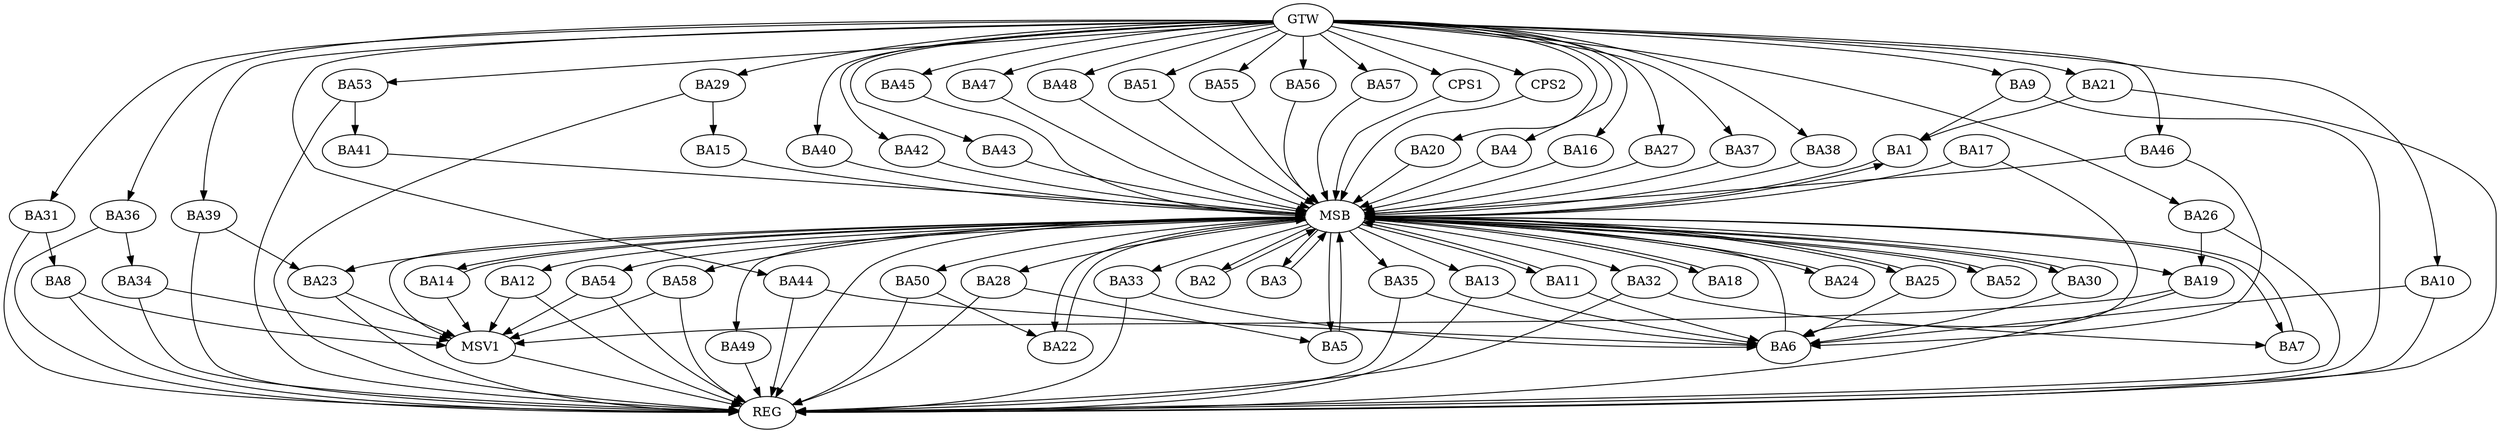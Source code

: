 strict digraph G {
  BA1 [ label="BA1" ];
  BA2 [ label="BA2" ];
  BA3 [ label="BA3" ];
  BA4 [ label="BA4" ];
  BA5 [ label="BA5" ];
  BA6 [ label="BA6" ];
  BA7 [ label="BA7" ];
  BA8 [ label="BA8" ];
  BA9 [ label="BA9" ];
  BA10 [ label="BA10" ];
  BA11 [ label="BA11" ];
  BA12 [ label="BA12" ];
  BA13 [ label="BA13" ];
  BA14 [ label="BA14" ];
  BA15 [ label="BA15" ];
  BA16 [ label="BA16" ];
  BA17 [ label="BA17" ];
  BA18 [ label="BA18" ];
  BA19 [ label="BA19" ];
  BA20 [ label="BA20" ];
  BA21 [ label="BA21" ];
  BA22 [ label="BA22" ];
  BA23 [ label="BA23" ];
  BA24 [ label="BA24" ];
  BA25 [ label="BA25" ];
  BA26 [ label="BA26" ];
  BA27 [ label="BA27" ];
  BA28 [ label="BA28" ];
  BA29 [ label="BA29" ];
  BA30 [ label="BA30" ];
  BA31 [ label="BA31" ];
  BA32 [ label="BA32" ];
  BA33 [ label="BA33" ];
  BA34 [ label="BA34" ];
  BA35 [ label="BA35" ];
  BA36 [ label="BA36" ];
  BA37 [ label="BA37" ];
  BA38 [ label="BA38" ];
  BA39 [ label="BA39" ];
  BA40 [ label="BA40" ];
  BA41 [ label="BA41" ];
  BA42 [ label="BA42" ];
  BA43 [ label="BA43" ];
  BA44 [ label="BA44" ];
  BA45 [ label="BA45" ];
  BA46 [ label="BA46" ];
  BA47 [ label="BA47" ];
  BA48 [ label="BA48" ];
  BA49 [ label="BA49" ];
  BA50 [ label="BA50" ];
  BA51 [ label="BA51" ];
  BA52 [ label="BA52" ];
  BA53 [ label="BA53" ];
  BA54 [ label="BA54" ];
  BA55 [ label="BA55" ];
  BA56 [ label="BA56" ];
  BA57 [ label="BA57" ];
  BA58 [ label="BA58" ];
  CPS1 [ label="CPS1" ];
  CPS2 [ label="CPS2" ];
  GTW [ label="GTW" ];
  REG [ label="REG" ];
  MSB [ label="MSB" ];
  MSV1 [ label="MSV1" ];
  BA9 -> BA1;
  BA21 -> BA1;
  BA26 -> BA19;
  BA28 -> BA5;
  BA29 -> BA15;
  BA31 -> BA8;
  BA32 -> BA7;
  BA36 -> BA34;
  BA39 -> BA23;
  BA50 -> BA22;
  BA53 -> BA41;
  GTW -> BA4;
  GTW -> BA9;
  GTW -> BA10;
  GTW -> BA16;
  GTW -> BA20;
  GTW -> BA21;
  GTW -> BA26;
  GTW -> BA27;
  GTW -> BA29;
  GTW -> BA31;
  GTW -> BA36;
  GTW -> BA37;
  GTW -> BA38;
  GTW -> BA39;
  GTW -> BA40;
  GTW -> BA42;
  GTW -> BA43;
  GTW -> BA44;
  GTW -> BA45;
  GTW -> BA46;
  GTW -> BA47;
  GTW -> BA48;
  GTW -> BA51;
  GTW -> BA53;
  GTW -> BA55;
  GTW -> BA56;
  GTW -> BA57;
  GTW -> CPS1;
  GTW -> CPS2;
  BA8 -> REG;
  BA9 -> REG;
  BA10 -> REG;
  BA12 -> REG;
  BA13 -> REG;
  BA19 -> REG;
  BA21 -> REG;
  BA23 -> REG;
  BA26 -> REG;
  BA28 -> REG;
  BA29 -> REG;
  BA31 -> REG;
  BA32 -> REG;
  BA33 -> REG;
  BA34 -> REG;
  BA35 -> REG;
  BA36 -> REG;
  BA39 -> REG;
  BA44 -> REG;
  BA49 -> REG;
  BA50 -> REG;
  BA53 -> REG;
  BA54 -> REG;
  BA58 -> REG;
  BA1 -> MSB;
  MSB -> BA2;
  MSB -> REG;
  BA2 -> MSB;
  MSB -> BA1;
  BA3 -> MSB;
  BA4 -> MSB;
  BA5 -> MSB;
  BA6 -> MSB;
  BA7 -> MSB;
  BA11 -> MSB;
  BA14 -> MSB;
  BA15 -> MSB;
  MSB -> BA11;
  BA16 -> MSB;
  BA17 -> MSB;
  BA18 -> MSB;
  MSB -> BA14;
  BA20 -> MSB;
  MSB -> BA18;
  BA22 -> MSB;
  BA24 -> MSB;
  BA25 -> MSB;
  BA27 -> MSB;
  MSB -> BA23;
  BA30 -> MSB;
  BA37 -> MSB;
  MSB -> BA25;
  BA38 -> MSB;
  MSB -> BA33;
  BA40 -> MSB;
  BA41 -> MSB;
  MSB -> BA28;
  BA42 -> MSB;
  MSB -> BA22;
  BA43 -> MSB;
  MSB -> BA35;
  BA45 -> MSB;
  MSB -> BA13;
  BA46 -> MSB;
  BA47 -> MSB;
  MSB -> BA3;
  BA48 -> MSB;
  MSB -> BA7;
  BA51 -> MSB;
  BA52 -> MSB;
  BA55 -> MSB;
  MSB -> BA52;
  BA56 -> MSB;
  MSB -> BA49;
  BA57 -> MSB;
  CPS1 -> MSB;
  MSB -> BA5;
  MSB -> BA58;
  MSB -> BA30;
  MSB -> BA54;
  MSB -> BA19;
  MSB -> BA24;
  MSB -> BA32;
  CPS2 -> MSB;
  MSB -> BA50;
  MSB -> BA12;
  BA30 -> BA6;
  BA11 -> BA6;
  BA13 -> BA6;
  BA33 -> BA6;
  BA17 -> BA6;
  BA35 -> BA6;
  BA46 -> BA6;
  BA10 -> BA6;
  BA44 -> BA6;
  BA25 -> BA6;
  BA8 -> MSV1;
  BA12 -> MSV1;
  BA19 -> MSV1;
  BA34 -> MSV1;
  BA54 -> MSV1;
  BA58 -> MSV1;
  MSB -> MSV1;
  BA23 -> MSV1;
  BA14 -> MSV1;
  MSV1 -> REG;
}

